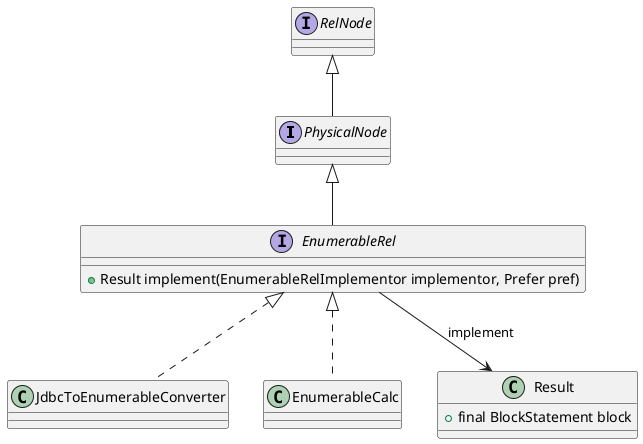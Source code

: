 @startuml


interface PhysicalNode extends RelNode
interface EnumerableRel extends PhysicalNode {
    + Result implement(EnumerableRelImplementor implementor, Prefer pref)
}

class JdbcToEnumerableConverter implements EnumerableRel
class EnumerableCalc  implements EnumerableRel

class Result {
    + final BlockStatement block
}

EnumerableRel --> Result:implement
@enduml